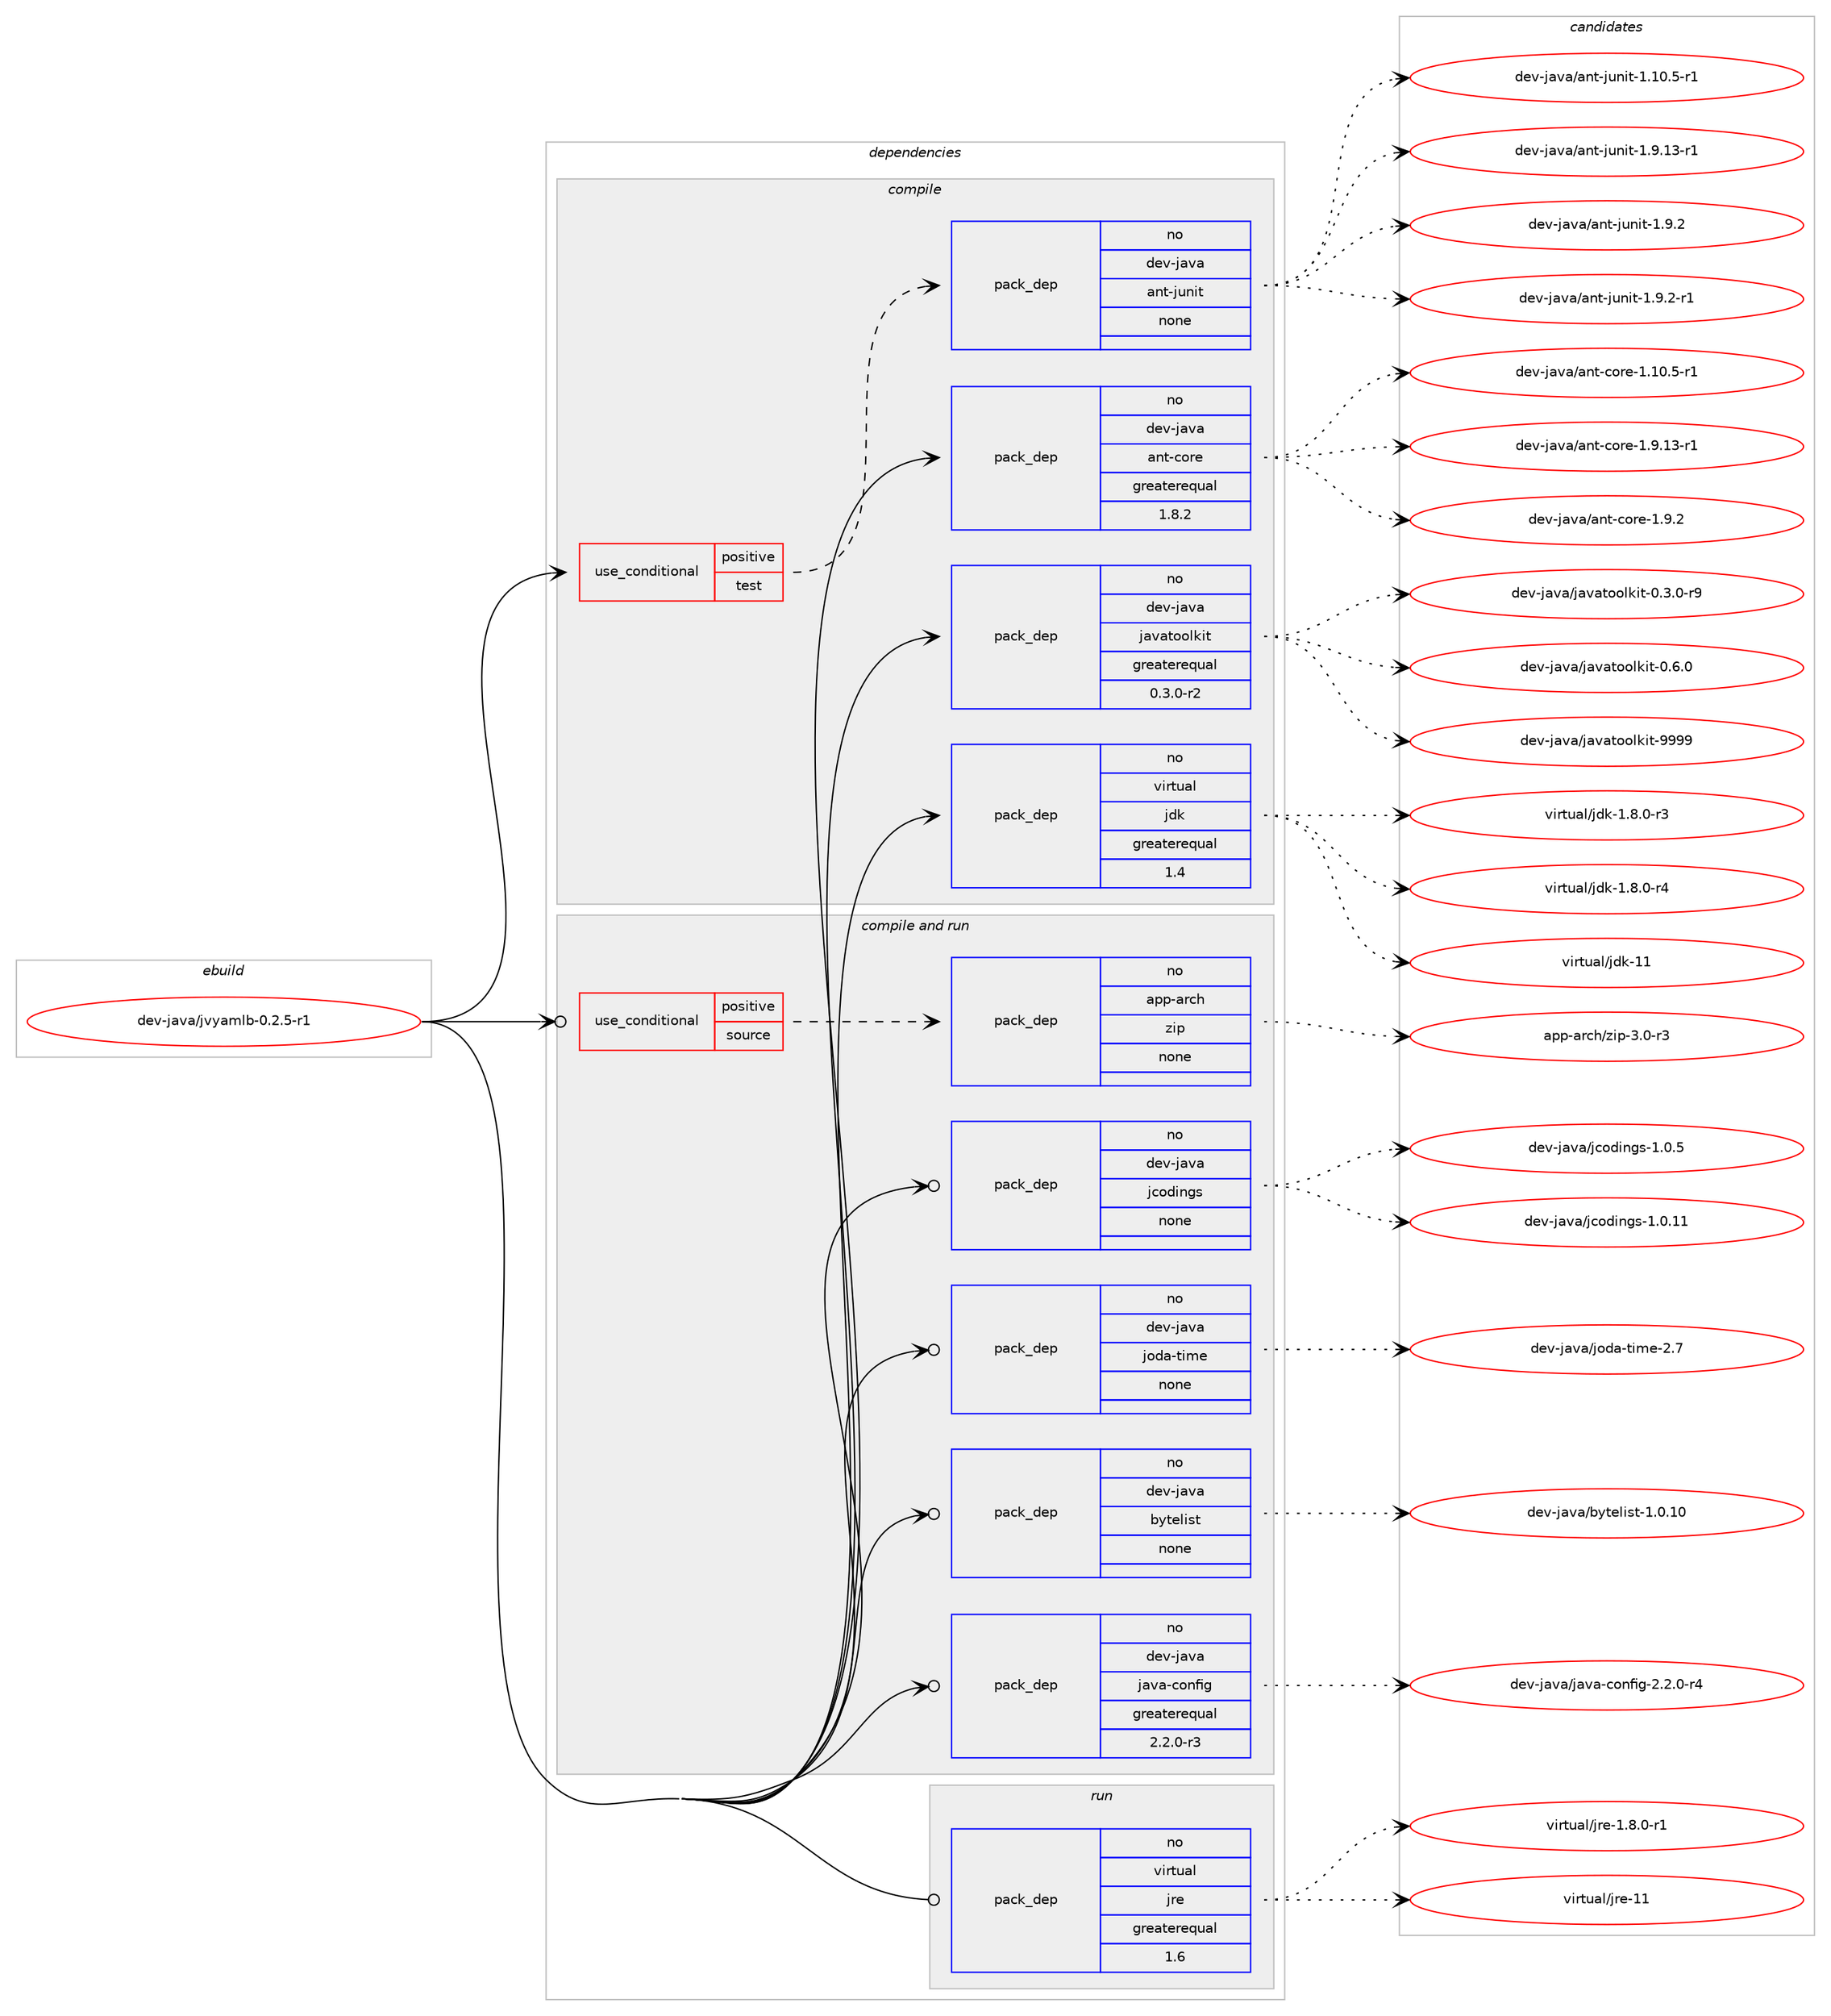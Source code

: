 digraph prolog {

# *************
# Graph options
# *************

newrank=true;
concentrate=true;
compound=true;
graph [rankdir=LR,fontname=Helvetica,fontsize=10,ranksep=1.5];#, ranksep=2.5, nodesep=0.2];
edge  [arrowhead=vee];
node  [fontname=Helvetica,fontsize=10];

# **********
# The ebuild
# **********

subgraph cluster_leftcol {
color=gray;
rank=same;
label=<<i>ebuild</i>>;
id [label="dev-java/jvyamlb-0.2.5-r1", color=red, width=4, href="../dev-java/jvyamlb-0.2.5-r1.svg"];
}

# ****************
# The dependencies
# ****************

subgraph cluster_midcol {
color=gray;
label=<<i>dependencies</i>>;
subgraph cluster_compile {
fillcolor="#eeeeee";
style=filled;
label=<<i>compile</i>>;
subgraph cond363043 {
dependency1354907 [label=<<TABLE BORDER="0" CELLBORDER="1" CELLSPACING="0" CELLPADDING="4"><TR><TD ROWSPAN="3" CELLPADDING="10">use_conditional</TD></TR><TR><TD>positive</TD></TR><TR><TD>test</TD></TR></TABLE>>, shape=none, color=red];
subgraph pack969425 {
dependency1354908 [label=<<TABLE BORDER="0" CELLBORDER="1" CELLSPACING="0" CELLPADDING="4" WIDTH="220"><TR><TD ROWSPAN="6" CELLPADDING="30">pack_dep</TD></TR><TR><TD WIDTH="110">no</TD></TR><TR><TD>dev-java</TD></TR><TR><TD>ant-junit</TD></TR><TR><TD>none</TD></TR><TR><TD></TD></TR></TABLE>>, shape=none, color=blue];
}
dependency1354907:e -> dependency1354908:w [weight=20,style="dashed",arrowhead="vee"];
}
id:e -> dependency1354907:w [weight=20,style="solid",arrowhead="vee"];
subgraph pack969426 {
dependency1354909 [label=<<TABLE BORDER="0" CELLBORDER="1" CELLSPACING="0" CELLPADDING="4" WIDTH="220"><TR><TD ROWSPAN="6" CELLPADDING="30">pack_dep</TD></TR><TR><TD WIDTH="110">no</TD></TR><TR><TD>dev-java</TD></TR><TR><TD>ant-core</TD></TR><TR><TD>greaterequal</TD></TR><TR><TD>1.8.2</TD></TR></TABLE>>, shape=none, color=blue];
}
id:e -> dependency1354909:w [weight=20,style="solid",arrowhead="vee"];
subgraph pack969427 {
dependency1354910 [label=<<TABLE BORDER="0" CELLBORDER="1" CELLSPACING="0" CELLPADDING="4" WIDTH="220"><TR><TD ROWSPAN="6" CELLPADDING="30">pack_dep</TD></TR><TR><TD WIDTH="110">no</TD></TR><TR><TD>dev-java</TD></TR><TR><TD>javatoolkit</TD></TR><TR><TD>greaterequal</TD></TR><TR><TD>0.3.0-r2</TD></TR></TABLE>>, shape=none, color=blue];
}
id:e -> dependency1354910:w [weight=20,style="solid",arrowhead="vee"];
subgraph pack969428 {
dependency1354911 [label=<<TABLE BORDER="0" CELLBORDER="1" CELLSPACING="0" CELLPADDING="4" WIDTH="220"><TR><TD ROWSPAN="6" CELLPADDING="30">pack_dep</TD></TR><TR><TD WIDTH="110">no</TD></TR><TR><TD>virtual</TD></TR><TR><TD>jdk</TD></TR><TR><TD>greaterequal</TD></TR><TR><TD>1.4</TD></TR></TABLE>>, shape=none, color=blue];
}
id:e -> dependency1354911:w [weight=20,style="solid",arrowhead="vee"];
}
subgraph cluster_compileandrun {
fillcolor="#eeeeee";
style=filled;
label=<<i>compile and run</i>>;
subgraph cond363044 {
dependency1354912 [label=<<TABLE BORDER="0" CELLBORDER="1" CELLSPACING="0" CELLPADDING="4"><TR><TD ROWSPAN="3" CELLPADDING="10">use_conditional</TD></TR><TR><TD>positive</TD></TR><TR><TD>source</TD></TR></TABLE>>, shape=none, color=red];
subgraph pack969429 {
dependency1354913 [label=<<TABLE BORDER="0" CELLBORDER="1" CELLSPACING="0" CELLPADDING="4" WIDTH="220"><TR><TD ROWSPAN="6" CELLPADDING="30">pack_dep</TD></TR><TR><TD WIDTH="110">no</TD></TR><TR><TD>app-arch</TD></TR><TR><TD>zip</TD></TR><TR><TD>none</TD></TR><TR><TD></TD></TR></TABLE>>, shape=none, color=blue];
}
dependency1354912:e -> dependency1354913:w [weight=20,style="dashed",arrowhead="vee"];
}
id:e -> dependency1354912:w [weight=20,style="solid",arrowhead="odotvee"];
subgraph pack969430 {
dependency1354914 [label=<<TABLE BORDER="0" CELLBORDER="1" CELLSPACING="0" CELLPADDING="4" WIDTH="220"><TR><TD ROWSPAN="6" CELLPADDING="30">pack_dep</TD></TR><TR><TD WIDTH="110">no</TD></TR><TR><TD>dev-java</TD></TR><TR><TD>bytelist</TD></TR><TR><TD>none</TD></TR><TR><TD></TD></TR></TABLE>>, shape=none, color=blue];
}
id:e -> dependency1354914:w [weight=20,style="solid",arrowhead="odotvee"];
subgraph pack969431 {
dependency1354915 [label=<<TABLE BORDER="0" CELLBORDER="1" CELLSPACING="0" CELLPADDING="4" WIDTH="220"><TR><TD ROWSPAN="6" CELLPADDING="30">pack_dep</TD></TR><TR><TD WIDTH="110">no</TD></TR><TR><TD>dev-java</TD></TR><TR><TD>java-config</TD></TR><TR><TD>greaterequal</TD></TR><TR><TD>2.2.0-r3</TD></TR></TABLE>>, shape=none, color=blue];
}
id:e -> dependency1354915:w [weight=20,style="solid",arrowhead="odotvee"];
subgraph pack969432 {
dependency1354916 [label=<<TABLE BORDER="0" CELLBORDER="1" CELLSPACING="0" CELLPADDING="4" WIDTH="220"><TR><TD ROWSPAN="6" CELLPADDING="30">pack_dep</TD></TR><TR><TD WIDTH="110">no</TD></TR><TR><TD>dev-java</TD></TR><TR><TD>jcodings</TD></TR><TR><TD>none</TD></TR><TR><TD></TD></TR></TABLE>>, shape=none, color=blue];
}
id:e -> dependency1354916:w [weight=20,style="solid",arrowhead="odotvee"];
subgraph pack969433 {
dependency1354917 [label=<<TABLE BORDER="0" CELLBORDER="1" CELLSPACING="0" CELLPADDING="4" WIDTH="220"><TR><TD ROWSPAN="6" CELLPADDING="30">pack_dep</TD></TR><TR><TD WIDTH="110">no</TD></TR><TR><TD>dev-java</TD></TR><TR><TD>joda-time</TD></TR><TR><TD>none</TD></TR><TR><TD></TD></TR></TABLE>>, shape=none, color=blue];
}
id:e -> dependency1354917:w [weight=20,style="solid",arrowhead="odotvee"];
}
subgraph cluster_run {
fillcolor="#eeeeee";
style=filled;
label=<<i>run</i>>;
subgraph pack969434 {
dependency1354918 [label=<<TABLE BORDER="0" CELLBORDER="1" CELLSPACING="0" CELLPADDING="4" WIDTH="220"><TR><TD ROWSPAN="6" CELLPADDING="30">pack_dep</TD></TR><TR><TD WIDTH="110">no</TD></TR><TR><TD>virtual</TD></TR><TR><TD>jre</TD></TR><TR><TD>greaterequal</TD></TR><TR><TD>1.6</TD></TR></TABLE>>, shape=none, color=blue];
}
id:e -> dependency1354918:w [weight=20,style="solid",arrowhead="odot"];
}
}

# **************
# The candidates
# **************

subgraph cluster_choices {
rank=same;
color=gray;
label=<<i>candidates</i>>;

subgraph choice969425 {
color=black;
nodesep=1;
choice100101118451069711897479711011645106117110105116454946494846534511449 [label="dev-java/ant-junit-1.10.5-r1", color=red, width=4,href="../dev-java/ant-junit-1.10.5-r1.svg"];
choice100101118451069711897479711011645106117110105116454946574649514511449 [label="dev-java/ant-junit-1.9.13-r1", color=red, width=4,href="../dev-java/ant-junit-1.9.13-r1.svg"];
choice100101118451069711897479711011645106117110105116454946574650 [label="dev-java/ant-junit-1.9.2", color=red, width=4,href="../dev-java/ant-junit-1.9.2.svg"];
choice1001011184510697118974797110116451061171101051164549465746504511449 [label="dev-java/ant-junit-1.9.2-r1", color=red, width=4,href="../dev-java/ant-junit-1.9.2-r1.svg"];
dependency1354908:e -> choice100101118451069711897479711011645106117110105116454946494846534511449:w [style=dotted,weight="100"];
dependency1354908:e -> choice100101118451069711897479711011645106117110105116454946574649514511449:w [style=dotted,weight="100"];
dependency1354908:e -> choice100101118451069711897479711011645106117110105116454946574650:w [style=dotted,weight="100"];
dependency1354908:e -> choice1001011184510697118974797110116451061171101051164549465746504511449:w [style=dotted,weight="100"];
}
subgraph choice969426 {
color=black;
nodesep=1;
choice10010111845106971189747971101164599111114101454946494846534511449 [label="dev-java/ant-core-1.10.5-r1", color=red, width=4,href="../dev-java/ant-core-1.10.5-r1.svg"];
choice10010111845106971189747971101164599111114101454946574649514511449 [label="dev-java/ant-core-1.9.13-r1", color=red, width=4,href="../dev-java/ant-core-1.9.13-r1.svg"];
choice10010111845106971189747971101164599111114101454946574650 [label="dev-java/ant-core-1.9.2", color=red, width=4,href="../dev-java/ant-core-1.9.2.svg"];
dependency1354909:e -> choice10010111845106971189747971101164599111114101454946494846534511449:w [style=dotted,weight="100"];
dependency1354909:e -> choice10010111845106971189747971101164599111114101454946574649514511449:w [style=dotted,weight="100"];
dependency1354909:e -> choice10010111845106971189747971101164599111114101454946574650:w [style=dotted,weight="100"];
}
subgraph choice969427 {
color=black;
nodesep=1;
choice1001011184510697118974710697118971161111111081071051164548465146484511457 [label="dev-java/javatoolkit-0.3.0-r9", color=red, width=4,href="../dev-java/javatoolkit-0.3.0-r9.svg"];
choice100101118451069711897471069711897116111111108107105116454846544648 [label="dev-java/javatoolkit-0.6.0", color=red, width=4,href="../dev-java/javatoolkit-0.6.0.svg"];
choice1001011184510697118974710697118971161111111081071051164557575757 [label="dev-java/javatoolkit-9999", color=red, width=4,href="../dev-java/javatoolkit-9999.svg"];
dependency1354910:e -> choice1001011184510697118974710697118971161111111081071051164548465146484511457:w [style=dotted,weight="100"];
dependency1354910:e -> choice100101118451069711897471069711897116111111108107105116454846544648:w [style=dotted,weight="100"];
dependency1354910:e -> choice1001011184510697118974710697118971161111111081071051164557575757:w [style=dotted,weight="100"];
}
subgraph choice969428 {
color=black;
nodesep=1;
choice11810511411611797108471061001074549465646484511451 [label="virtual/jdk-1.8.0-r3", color=red, width=4,href="../virtual/jdk-1.8.0-r3.svg"];
choice11810511411611797108471061001074549465646484511452 [label="virtual/jdk-1.8.0-r4", color=red, width=4,href="../virtual/jdk-1.8.0-r4.svg"];
choice1181051141161179710847106100107454949 [label="virtual/jdk-11", color=red, width=4,href="../virtual/jdk-11.svg"];
dependency1354911:e -> choice11810511411611797108471061001074549465646484511451:w [style=dotted,weight="100"];
dependency1354911:e -> choice11810511411611797108471061001074549465646484511452:w [style=dotted,weight="100"];
dependency1354911:e -> choice1181051141161179710847106100107454949:w [style=dotted,weight="100"];
}
subgraph choice969429 {
color=black;
nodesep=1;
choice9711211245971149910447122105112455146484511451 [label="app-arch/zip-3.0-r3", color=red, width=4,href="../app-arch/zip-3.0-r3.svg"];
dependency1354913:e -> choice9711211245971149910447122105112455146484511451:w [style=dotted,weight="100"];
}
subgraph choice969430 {
color=black;
nodesep=1;
choice100101118451069711897479812111610110810511511645494648464948 [label="dev-java/bytelist-1.0.10", color=red, width=4,href="../dev-java/bytelist-1.0.10.svg"];
dependency1354914:e -> choice100101118451069711897479812111610110810511511645494648464948:w [style=dotted,weight="100"];
}
subgraph choice969431 {
color=black;
nodesep=1;
choice10010111845106971189747106971189745991111101021051034550465046484511452 [label="dev-java/java-config-2.2.0-r4", color=red, width=4,href="../dev-java/java-config-2.2.0-r4.svg"];
dependency1354915:e -> choice10010111845106971189747106971189745991111101021051034550465046484511452:w [style=dotted,weight="100"];
}
subgraph choice969432 {
color=black;
nodesep=1;
choice100101118451069711897471069911110010511010311545494648464949 [label="dev-java/jcodings-1.0.11", color=red, width=4,href="../dev-java/jcodings-1.0.11.svg"];
choice1001011184510697118974710699111100105110103115454946484653 [label="dev-java/jcodings-1.0.5", color=red, width=4,href="../dev-java/jcodings-1.0.5.svg"];
dependency1354916:e -> choice100101118451069711897471069911110010511010311545494648464949:w [style=dotted,weight="100"];
dependency1354916:e -> choice1001011184510697118974710699111100105110103115454946484653:w [style=dotted,weight="100"];
}
subgraph choice969433 {
color=black;
nodesep=1;
choice10010111845106971189747106111100974511610510910145504655 [label="dev-java/joda-time-2.7", color=red, width=4,href="../dev-java/joda-time-2.7.svg"];
dependency1354917:e -> choice10010111845106971189747106111100974511610510910145504655:w [style=dotted,weight="100"];
}
subgraph choice969434 {
color=black;
nodesep=1;
choice11810511411611797108471061141014549465646484511449 [label="virtual/jre-1.8.0-r1", color=red, width=4,href="../virtual/jre-1.8.0-r1.svg"];
choice1181051141161179710847106114101454949 [label="virtual/jre-11", color=red, width=4,href="../virtual/jre-11.svg"];
dependency1354918:e -> choice11810511411611797108471061141014549465646484511449:w [style=dotted,weight="100"];
dependency1354918:e -> choice1181051141161179710847106114101454949:w [style=dotted,weight="100"];
}
}

}

